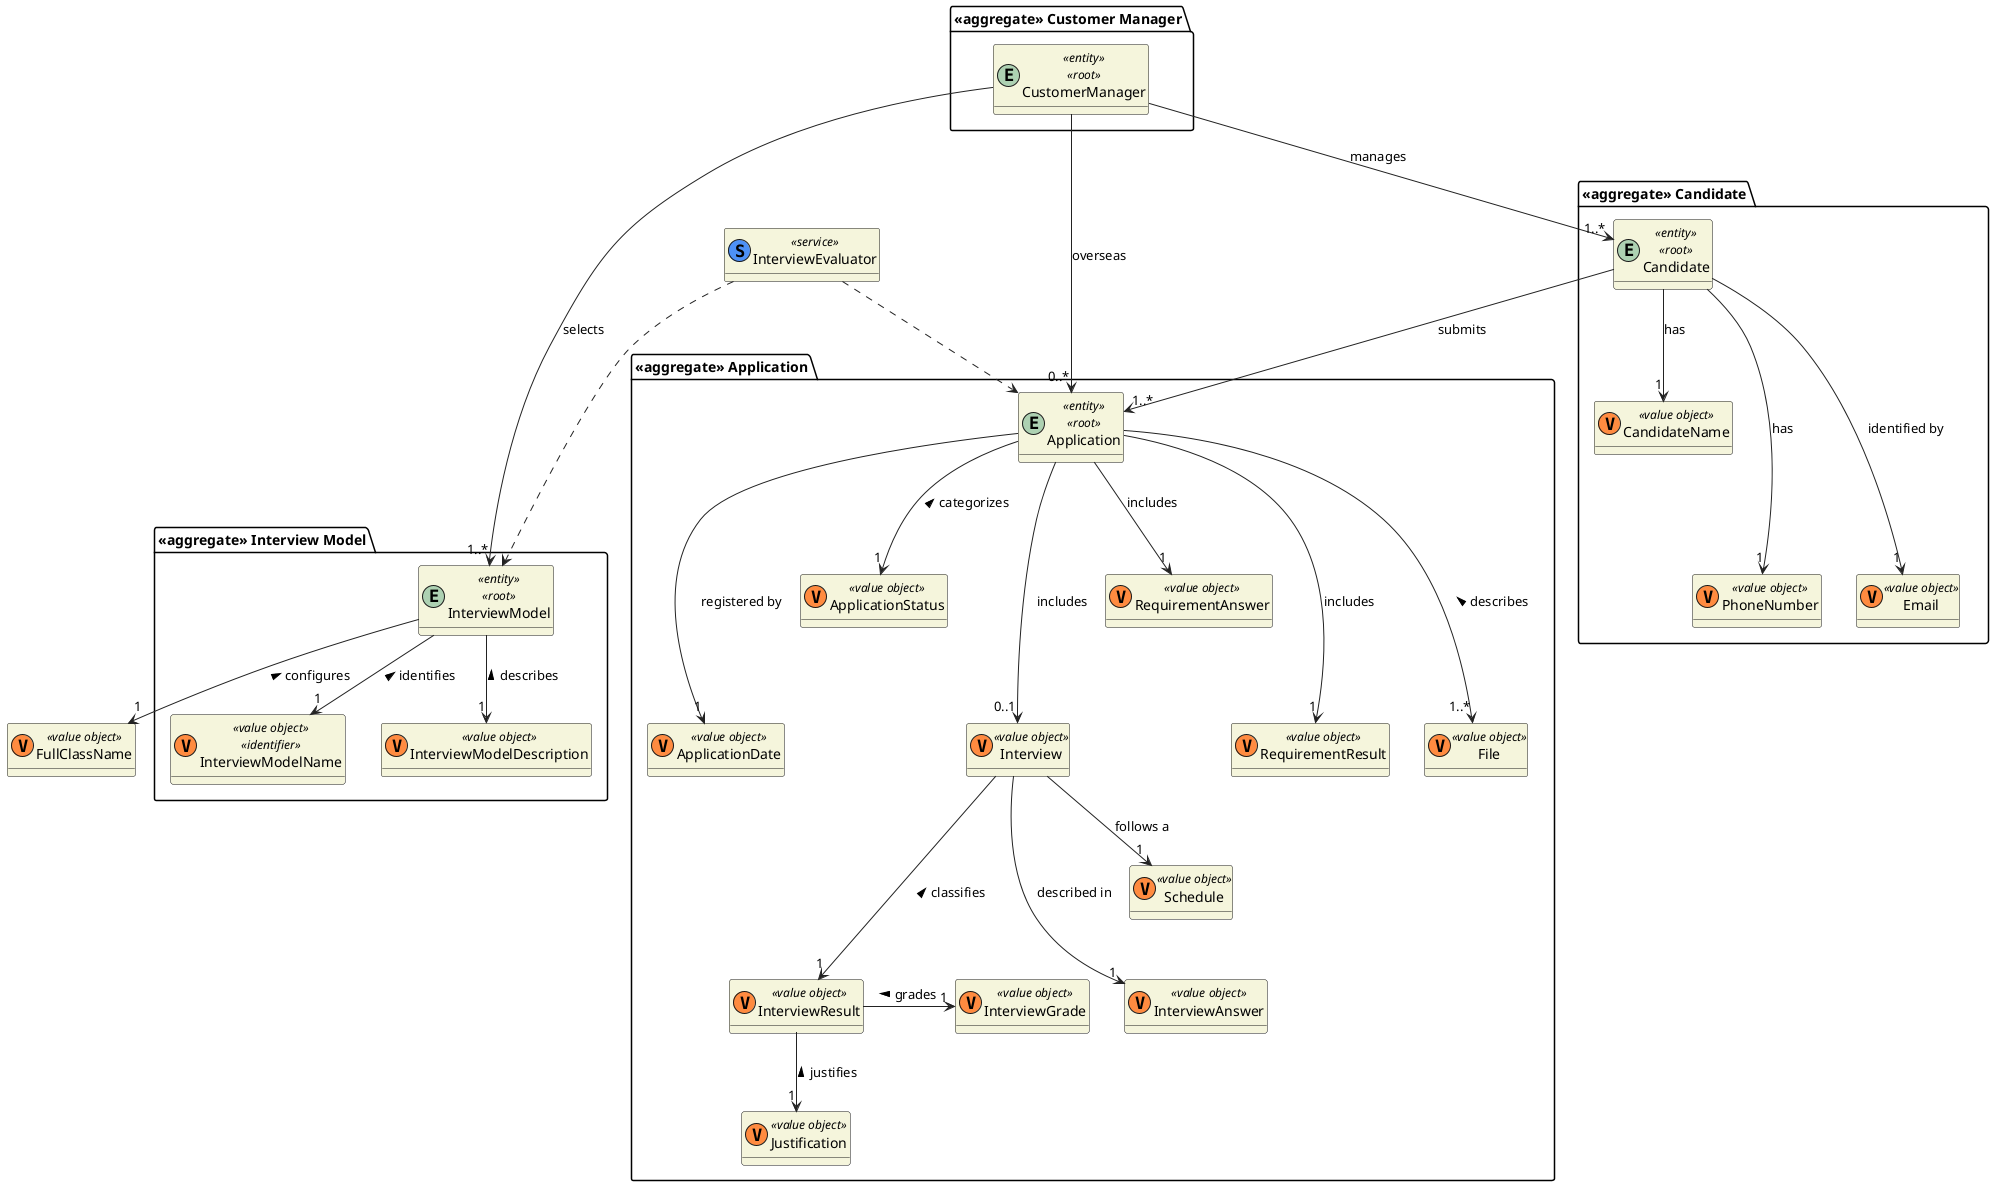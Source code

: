 @startuml US1017_DM

skinparam classAttributeIconSize 0
hide empty attributes
skinparam classBackgroundColor beige
skinparam ArrowColor #222222


 class FullClassName <<(V,#FF8B40) value object>> {}

    class InterviewEvaluator <<(S,#4d91f7) service>> {}

package "<<aggregate>> Interview Model" {
    entity InterviewModel <<entity>> <<root>>  {}
    class InterviewModelName <<(V,#FF8B40) value object>> <<identifier>> {}
    class InterviewModelDescription <<(V,#FF8B40) value object>> {}
}

package "<<aggregate>> Customer Manager" {
    entity CustomerManager <<entity>> <<root>>  {}
}

package "<<aggregate>> Candidate" {
    entity Candidate <<entity>>  <<root>>{}
    class CandidateName <<(V,#FF8B40) value object>> {}
    class PhoneNumber <<(V,#FF8B40) value object>> {}
    class Email <<(V,#FF8B40) value object>> {}
}

package "<<aggregate>> Application" {
    entity Application <<entity>><<root>>  {}
    class ApplicationDate <<(V,#FF8B40) value object>> {}
    class ApplicationStatus <<(V,#FF8B40) value object>> {}
    class Interview <<(V,#FF8B40) value object>>   {}
    class InterviewAnswer <<(V,#FF8B40) value object>>   {}
    class InterviewResult <<(V,#FF8B40) value object>>   {}
    class Justification <<(V,#FF8B40) value object>>   {}
    class InterviewGrade <<(V,#FF8B40) value object>>   {}
    class RequirementAnswer <<(V,#FF8B40) value object>>   {}
    class RequirementResult <<(V,#FF8B40) value object>>   {}
    class InterviewAnswer <<(V,#FF8B40) value object>>   {}
    class Schedule <<(V,#FF8B40) value object>> {}
     class File <<(V,#FF8B40) value object>> {}
}

CustomerManager ---> "0..*" Application : overseas
CustomerManager --> "1..*" Candidate : manages
CustomerManager --> "1..*" InterviewModel : selects

Candidate --> "1..*" Application : submits
Candidate ---> "1" Email: identified by
Candidate --> "1" CandidateName: has
Candidate ---> "1" PhoneNumber: has

Application ---> "0..1" Interview : includes
Application --> "1" RequirementAnswer : includes
Application ---> "1" RequirementResult : includes
Application ---> "1..*" File : describes <
Application ---> "1" ApplicationDate : registered by
Application --> "1" ApplicationStatus : categorizes <

InterviewEvaluator .-> Application
InterviewEvaluator .--> InterviewModel

Interview ---> "1" InterviewAnswer: described in
Interview ---> "1" InterviewResult: classifies <
InterviewResult -> "1" InterviewGrade: grades <
InterviewResult --> "1" Justification: justifies <
Interview --> "1" Schedule : follows a

InterviewModel --> "1" InterviewModelName: identifies <
InterviewModel --> "1" InterviewModelDescription: describes <
InterviewModel --> "1" FullClassName: configures <

@enduml